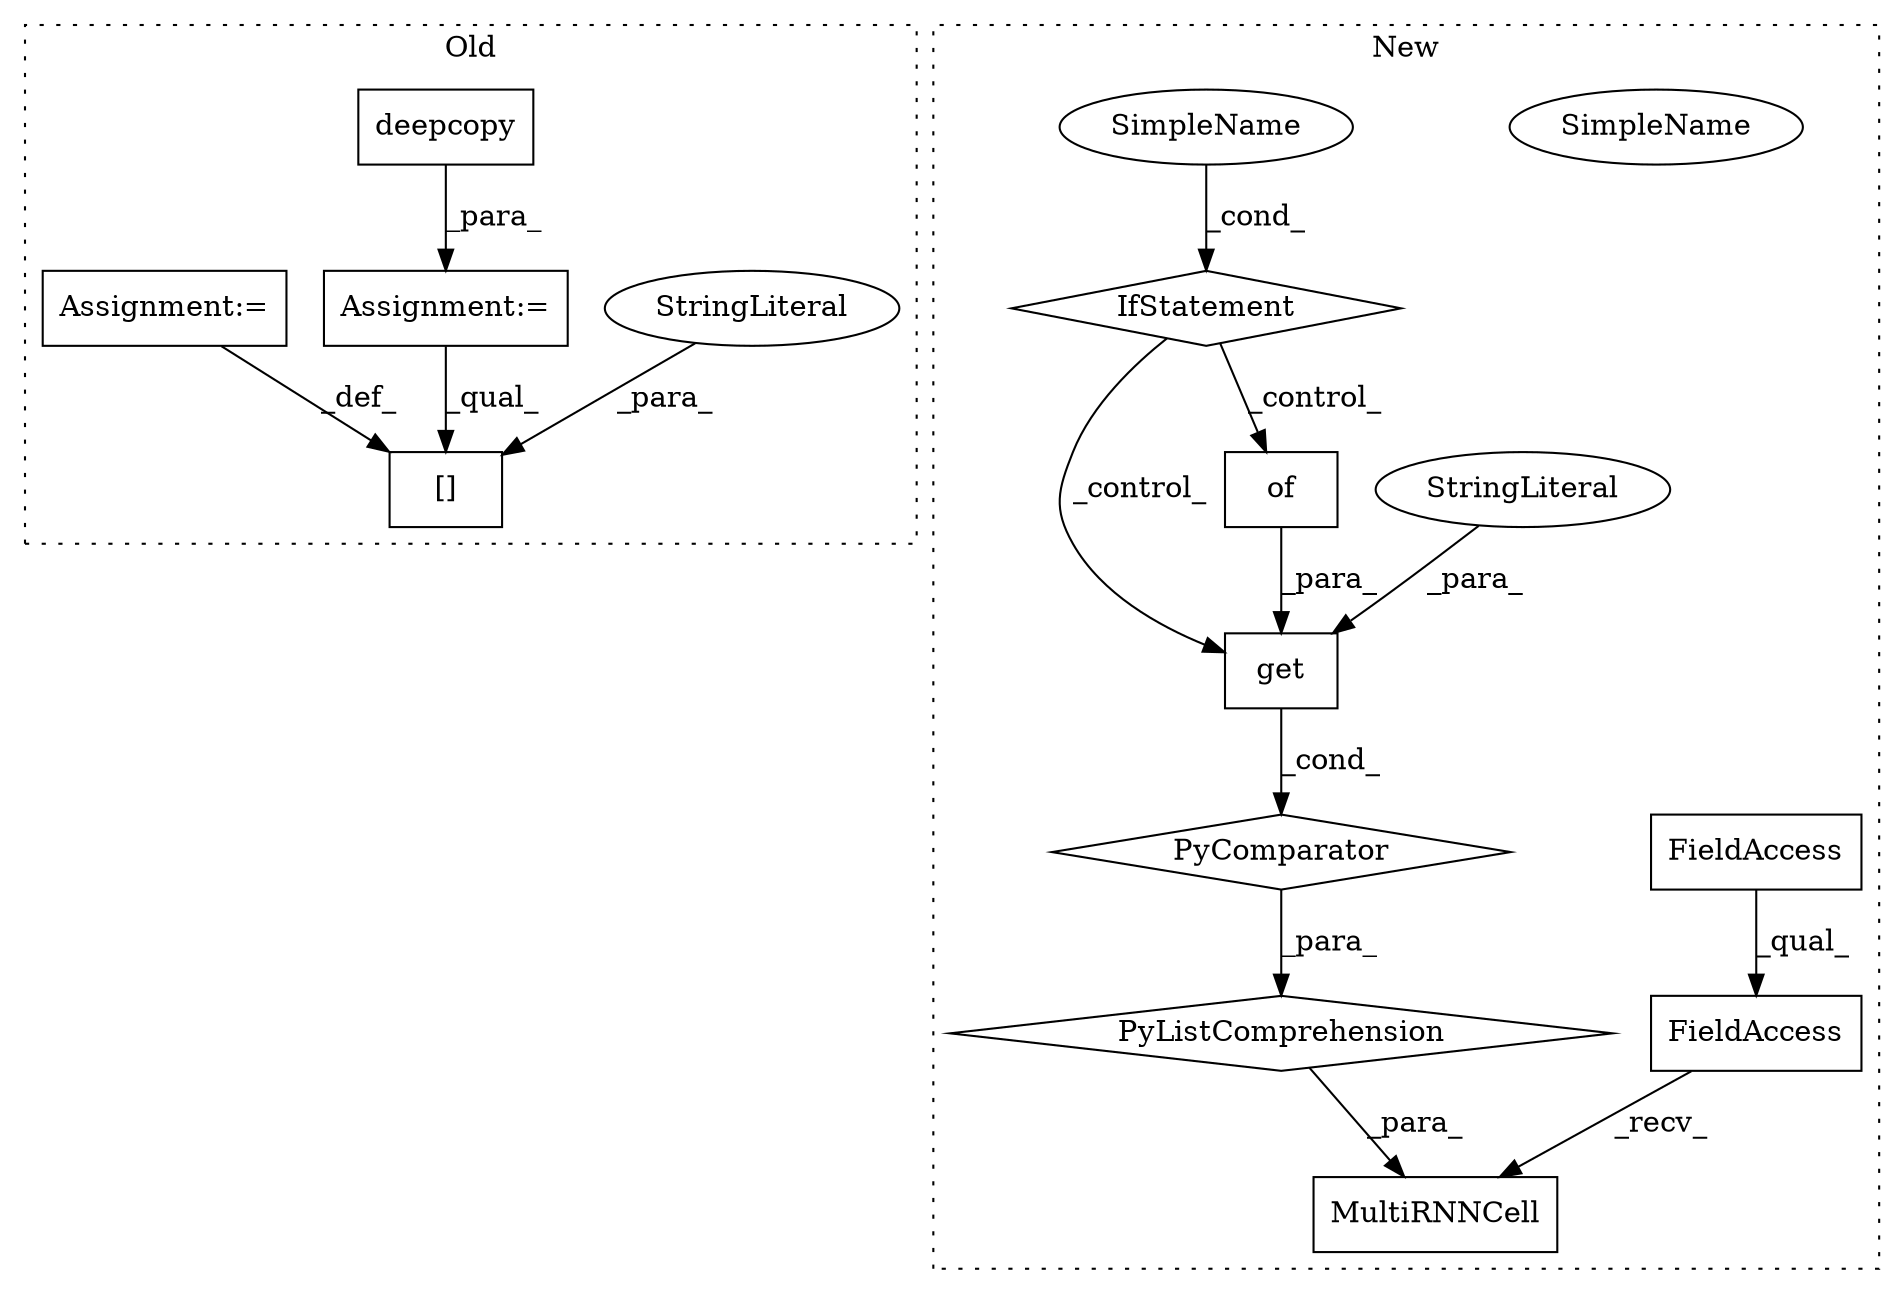digraph G {
subgraph cluster0 {
1 [label="[]" a="2" s="5138,5161" l="12,1" shape="box"];
4 [label="StringLiteral" a="45" s="5150" l="11" shape="ellipse"];
12 [label="deepcopy" a="32" s="5111,5131" l="9,1" shape="box"];
13 [label="Assignment:=" a="7" s="5105" l="1" shape="box"];
14 [label="Assignment:=" a="7" s="5162" l="1" shape="box"];
label = "Old";
style="dotted";
}
subgraph cluster1 {
2 [label="MultiRNNCell" a="32" s="6224,6256" l="13,1" shape="box"];
3 [label="PyListComprehension" a="109" s="5329" l="319" shape="diamond"];
5 [label="PyComparator" a="113" s="5588" l="52" shape="diamond"];
6 [label="FieldAccess" a="22" s="6201" l="22" shape="box"];
7 [label="FieldAccess" a="22" s="6201" l="18" shape="box"];
8 [label="get" a="32" s="5378,5409" l="4,1" shape="box"];
9 [label="SimpleName" a="42" s="5635" l="5" shape="ellipse"];
10 [label="of" a="32" s="5405" l="4" shape="box"];
11 [label="IfStatement" a="25" s="5588" l="52" shape="diamond"];
15 [label="StringLiteral" a="45" s="5382" l="18" shape="ellipse"];
16 [label="SimpleName" a="42" s="5635" l="5" shape="ellipse"];
label = "New";
style="dotted";
}
3 -> 2 [label="_para_"];
4 -> 1 [label="_para_"];
5 -> 3 [label="_para_"];
6 -> 2 [label="_recv_"];
7 -> 6 [label="_qual_"];
8 -> 5 [label="_cond_"];
10 -> 8 [label="_para_"];
11 -> 10 [label="_control_"];
11 -> 8 [label="_control_"];
12 -> 13 [label="_para_"];
13 -> 1 [label="_qual_"];
14 -> 1 [label="_def_"];
15 -> 8 [label="_para_"];
16 -> 11 [label="_cond_"];
}